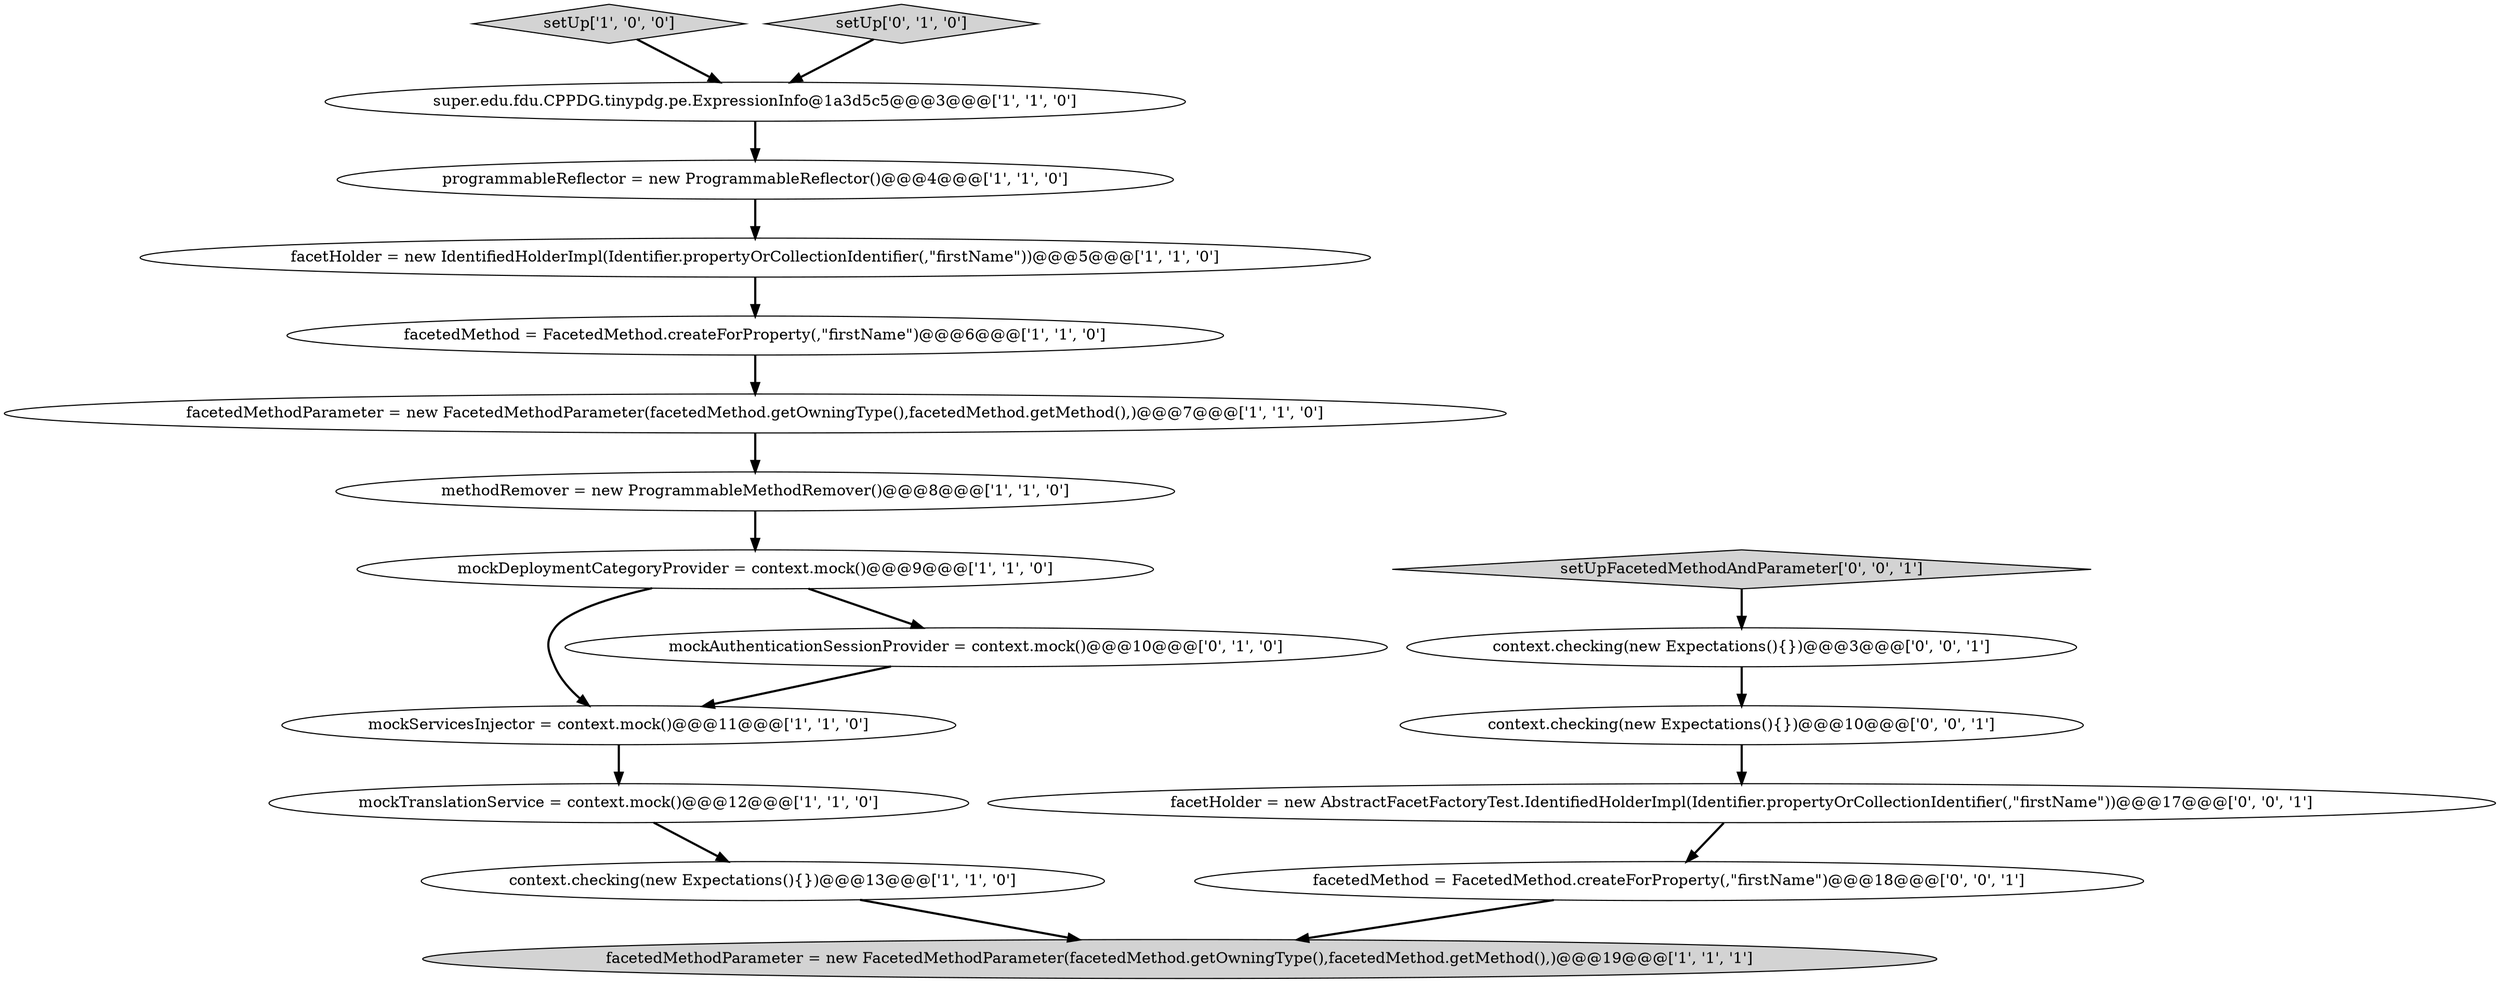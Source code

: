 digraph {
11 [style = filled, label = "setUp['1', '0', '0']", fillcolor = lightgray, shape = diamond image = "AAA0AAABBB1BBB"];
17 [style = filled, label = "facetedMethod = FacetedMethod.createForProperty(,\"firstName\")@@@18@@@['0', '0', '1']", fillcolor = white, shape = ellipse image = "AAA0AAABBB3BBB"];
6 [style = filled, label = "context.checking(new Expectations(){})@@@13@@@['1', '1', '0']", fillcolor = white, shape = ellipse image = "AAA0AAABBB1BBB"];
13 [style = filled, label = "setUp['0', '1', '0']", fillcolor = lightgray, shape = diamond image = "AAA0AAABBB2BBB"];
15 [style = filled, label = "setUpFacetedMethodAndParameter['0', '0', '1']", fillcolor = lightgray, shape = diamond image = "AAA0AAABBB3BBB"];
10 [style = filled, label = "facetedMethodParameter = new FacetedMethodParameter(facetedMethod.getOwningType(),facetedMethod.getMethod(),)@@@19@@@['1', '1', '1']", fillcolor = lightgray, shape = ellipse image = "AAA0AAABBB1BBB"];
3 [style = filled, label = "mockServicesInjector = context.mock()@@@11@@@['1', '1', '0']", fillcolor = white, shape = ellipse image = "AAA0AAABBB1BBB"];
2 [style = filled, label = "facetHolder = new IdentifiedHolderImpl(Identifier.propertyOrCollectionIdentifier(,\"firstName\"))@@@5@@@['1', '1', '0']", fillcolor = white, shape = ellipse image = "AAA0AAABBB1BBB"];
16 [style = filled, label = "facetHolder = new AbstractFacetFactoryTest.IdentifiedHolderImpl(Identifier.propertyOrCollectionIdentifier(,\"firstName\"))@@@17@@@['0', '0', '1']", fillcolor = white, shape = ellipse image = "AAA0AAABBB3BBB"];
0 [style = filled, label = "programmableReflector = new ProgrammableReflector()@@@4@@@['1', '1', '0']", fillcolor = white, shape = ellipse image = "AAA0AAABBB1BBB"];
7 [style = filled, label = "mockDeploymentCategoryProvider = context.mock()@@@9@@@['1', '1', '0']", fillcolor = white, shape = ellipse image = "AAA0AAABBB1BBB"];
8 [style = filled, label = "facetedMethod = FacetedMethod.createForProperty(,\"firstName\")@@@6@@@['1', '1', '0']", fillcolor = white, shape = ellipse image = "AAA0AAABBB1BBB"];
1 [style = filled, label = "methodRemover = new ProgrammableMethodRemover()@@@8@@@['1', '1', '0']", fillcolor = white, shape = ellipse image = "AAA0AAABBB1BBB"];
12 [style = filled, label = "mockAuthenticationSessionProvider = context.mock()@@@10@@@['0', '1', '0']", fillcolor = white, shape = ellipse image = "AAA1AAABBB2BBB"];
5 [style = filled, label = "super.edu.fdu.CPPDG.tinypdg.pe.ExpressionInfo@1a3d5c5@@@3@@@['1', '1', '0']", fillcolor = white, shape = ellipse image = "AAA0AAABBB1BBB"];
14 [style = filled, label = "context.checking(new Expectations(){})@@@10@@@['0', '0', '1']", fillcolor = white, shape = ellipse image = "AAA0AAABBB3BBB"];
9 [style = filled, label = "facetedMethodParameter = new FacetedMethodParameter(facetedMethod.getOwningType(),facetedMethod.getMethod(),)@@@7@@@['1', '1', '0']", fillcolor = white, shape = ellipse image = "AAA0AAABBB1BBB"];
18 [style = filled, label = "context.checking(new Expectations(){})@@@3@@@['0', '0', '1']", fillcolor = white, shape = ellipse image = "AAA0AAABBB3BBB"];
4 [style = filled, label = "mockTranslationService = context.mock()@@@12@@@['1', '1', '0']", fillcolor = white, shape = ellipse image = "AAA0AAABBB1BBB"];
17->10 [style = bold, label=""];
4->6 [style = bold, label=""];
5->0 [style = bold, label=""];
16->17 [style = bold, label=""];
7->12 [style = bold, label=""];
0->2 [style = bold, label=""];
1->7 [style = bold, label=""];
15->18 [style = bold, label=""];
8->9 [style = bold, label=""];
18->14 [style = bold, label=""];
12->3 [style = bold, label=""];
14->16 [style = bold, label=""];
9->1 [style = bold, label=""];
3->4 [style = bold, label=""];
13->5 [style = bold, label=""];
11->5 [style = bold, label=""];
2->8 [style = bold, label=""];
6->10 [style = bold, label=""];
7->3 [style = bold, label=""];
}
